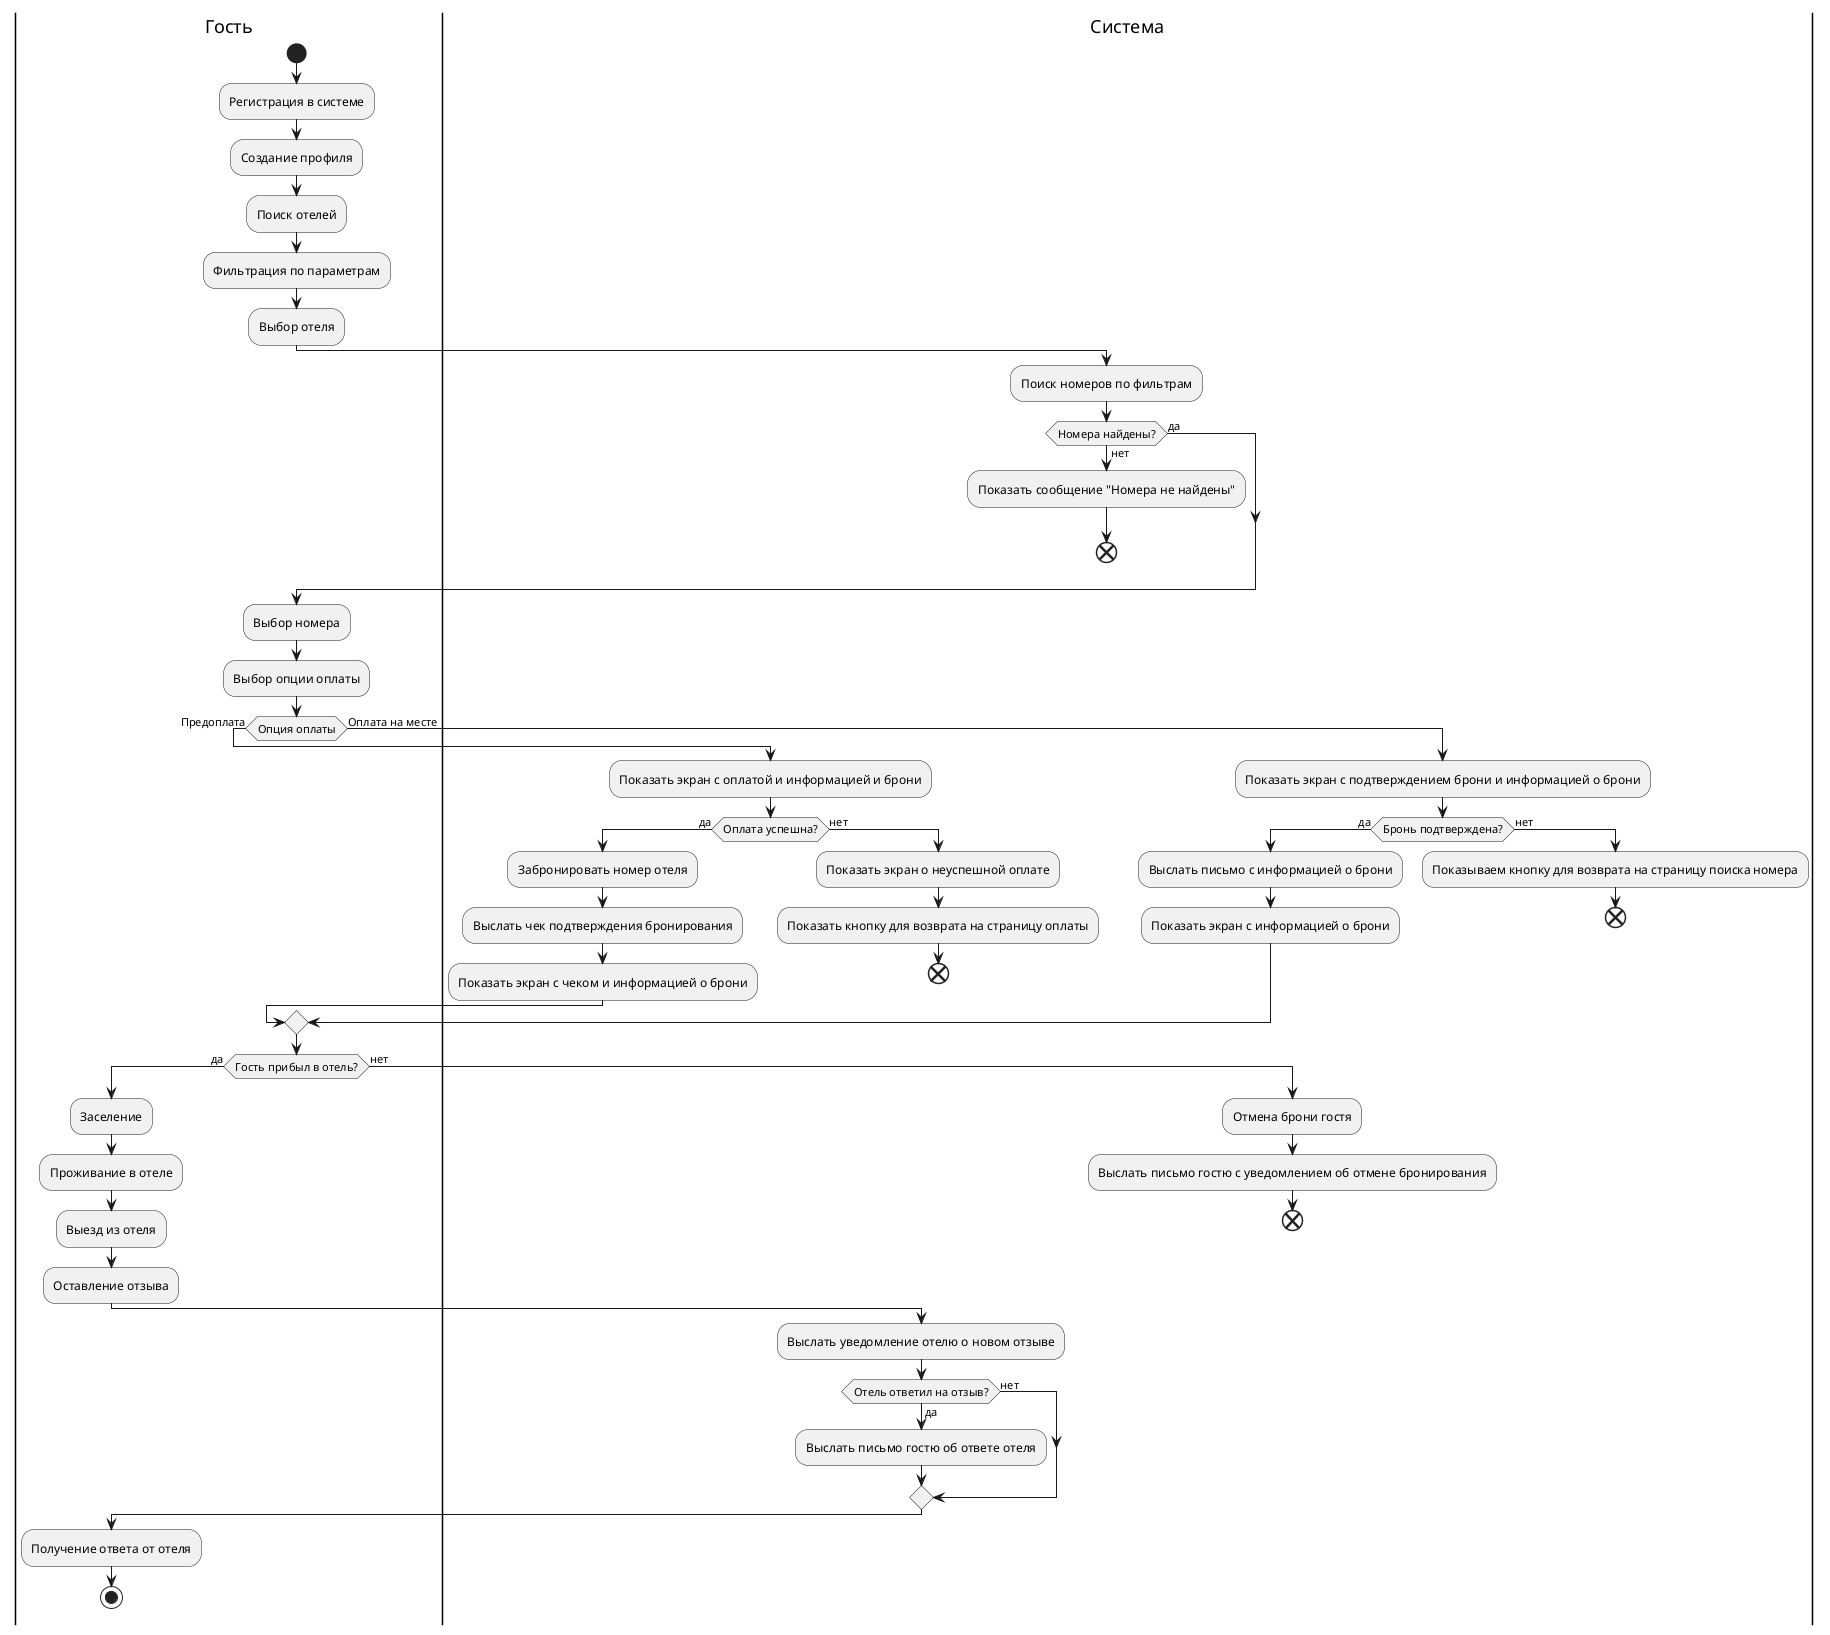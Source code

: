 @startuml
|Гость|
start

:Регистрация в системе;
:Создание профиля;

:Поиск отелей;
:Фильтрация по параметрам;
:Выбор отеля;

|Система|
:Поиск номеров по фильтрам;
if (Номера найдены?) then (да)
  else (нет)
    :Показать сообщение "Номера не найдены";
    end
endif

|Гость|
:Выбор номера;
:Выбор опции оплаты;

if (Опция оплаты) then (Предоплата) 
    |Система|
    :Показать экран с оплатой и информацией и брони;

    |Система|
    if (Оплата успешна?) then (да) 
        :Забронировать номер отеля;
        :Выслать чек подтверждения бронирования;
        :Показать экран с чеком и информацией о брони;
      else (нет) 
        :Показать экран о неуспешной оплате;
        :Показать кнопку для возврата на страницу оплаты;
        end
    endif
  else (Оплата на месте)
    |Система|
    :Показать экран с подтверждением брони и информацией о брони;

    if (Бронь подтверждена?) then (да) 
        :Выслать письмо с информацией о брони;
        :Показать экран с информацией о брони;
      else (нет)
        :Показываем кнопку для возврата на страницу поиска номера;
        end
    endif
endif

|Гость|
if (Гость прибыл в отель?) then (да)
    :Заселение;
    :Проживание в отеле;
    :Выезд из отеля;

    :Оставление отзыва;

    |Система|
    :Выслать уведомление отелю о новом отзыве;

    if (Отель ответил на отзыв?) then (да)
        :Выслать письмо гостю об ответе отеля;
      else (нет)
    endif

    |Гость|
    :Получение ответа от отеля;
    stop

  else (нет)
    |Система|
    :Отмена брони гостя;
    :Выслать письмо гостю с уведомлением об отмене бронирования;
    end
endif


@enduml
